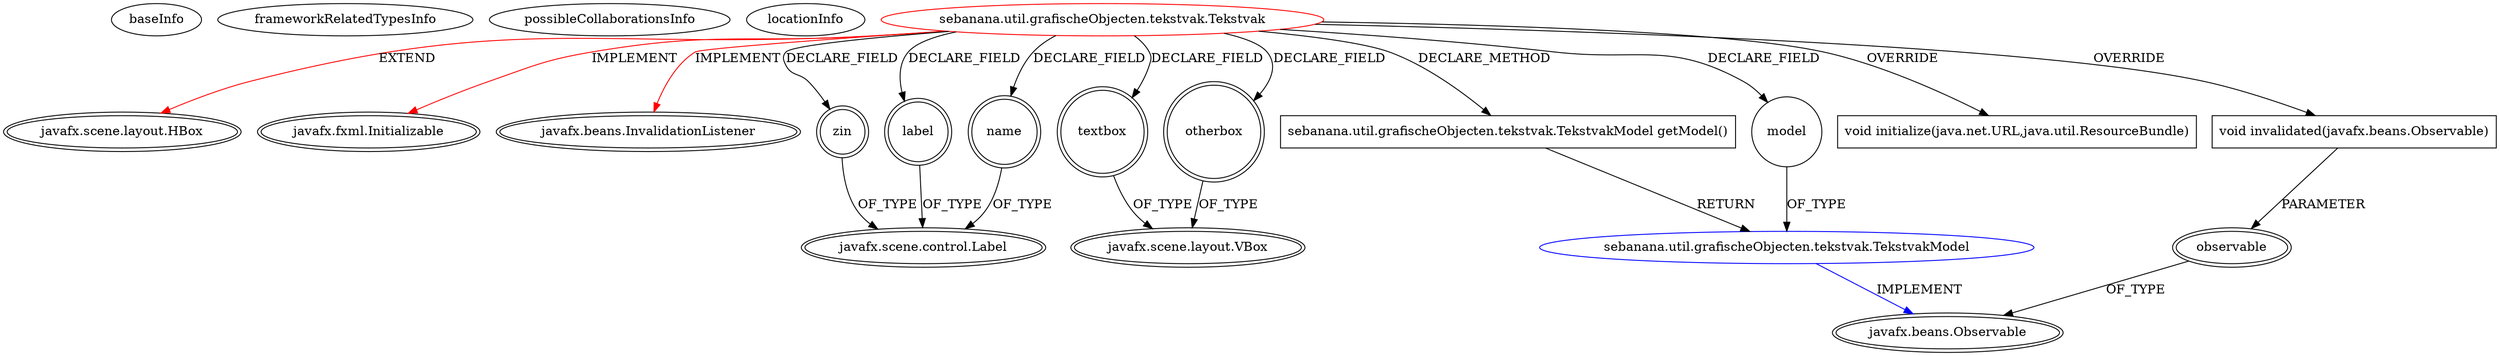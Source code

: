 digraph {
baseInfo[graphId=4128,category="extension_graph",isAnonymous=false,possibleRelation=true]
frameworkRelatedTypesInfo[0="javafx.scene.layout.HBox",1="javafx.fxml.Initializable",2="javafx.beans.InvalidationListener"]
possibleCollaborationsInfo[0="4128~CLIENT_METHOD_DECLARATION-RETURN_TYPE-FIELD_DECLARATION-~javafx.scene.layout.HBox javafx.fxml.Initializable javafx.beans.InvalidationListener ~javafx.beans.Observable ~false~false"]
locationInfo[projectName="sebbafer-Sebanana",filePath="/sebbafer-Sebanana/Sebanana-master/src/sebanana/util/grafischeObjecten/tekstvak/Tekstvak.java",contextSignature="Tekstvak",graphId="4128"]
0[label="sebanana.util.grafischeObjecten.tekstvak.Tekstvak",vertexType="ROOT_CLIENT_CLASS_DECLARATION",isFrameworkType=false,color=red]
1[label="javafx.scene.layout.HBox",vertexType="FRAMEWORK_CLASS_TYPE",isFrameworkType=true,peripheries=2]
2[label="javafx.fxml.Initializable",vertexType="FRAMEWORK_INTERFACE_TYPE",isFrameworkType=true,peripheries=2]
3[label="javafx.beans.InvalidationListener",vertexType="FRAMEWORK_INTERFACE_TYPE",isFrameworkType=true,peripheries=2]
4[label="label",vertexType="FIELD_DECLARATION",isFrameworkType=true,peripheries=2,shape=circle]
5[label="javafx.scene.control.Label",vertexType="FRAMEWORK_CLASS_TYPE",isFrameworkType=true,peripheries=2]
6[label="model",vertexType="FIELD_DECLARATION",isFrameworkType=false,shape=circle]
7[label="sebanana.util.grafischeObjecten.tekstvak.TekstvakModel",vertexType="REFERENCE_CLIENT_CLASS_DECLARATION",isFrameworkType=false,color=blue]
8[label="javafx.beans.Observable",vertexType="FRAMEWORK_INTERFACE_TYPE",isFrameworkType=true,peripheries=2]
9[label="name",vertexType="FIELD_DECLARATION",isFrameworkType=true,peripheries=2,shape=circle]
11[label="otherbox",vertexType="FIELD_DECLARATION",isFrameworkType=true,peripheries=2,shape=circle]
12[label="javafx.scene.layout.VBox",vertexType="FRAMEWORK_CLASS_TYPE",isFrameworkType=true,peripheries=2]
13[label="textbox",vertexType="FIELD_DECLARATION",isFrameworkType=true,peripheries=2,shape=circle]
15[label="zin",vertexType="FIELD_DECLARATION",isFrameworkType=true,peripheries=2,shape=circle]
17[label="void invalidated(javafx.beans.Observable)",vertexType="OVERRIDING_METHOD_DECLARATION",isFrameworkType=false,shape=box]
18[label="observable",vertexType="PARAMETER_DECLARATION",isFrameworkType=true,peripheries=2]
20[label="void initialize(java.net.URL,java.util.ResourceBundle)",vertexType="OVERRIDING_METHOD_DECLARATION",isFrameworkType=false,shape=box]
21[label="sebanana.util.grafischeObjecten.tekstvak.TekstvakModel getModel()",vertexType="CLIENT_METHOD_DECLARATION",isFrameworkType=false,shape=box]
0->1[label="EXTEND",color=red]
0->2[label="IMPLEMENT",color=red]
0->3[label="IMPLEMENT",color=red]
0->4[label="DECLARE_FIELD"]
4->5[label="OF_TYPE"]
0->6[label="DECLARE_FIELD"]
7->8[label="IMPLEMENT",color=blue]
6->7[label="OF_TYPE"]
0->9[label="DECLARE_FIELD"]
9->5[label="OF_TYPE"]
0->11[label="DECLARE_FIELD"]
11->12[label="OF_TYPE"]
0->13[label="DECLARE_FIELD"]
13->12[label="OF_TYPE"]
0->15[label="DECLARE_FIELD"]
15->5[label="OF_TYPE"]
0->17[label="OVERRIDE"]
18->8[label="OF_TYPE"]
17->18[label="PARAMETER"]
0->20[label="OVERRIDE"]
0->21[label="DECLARE_METHOD"]
21->7[label="RETURN"]
}
